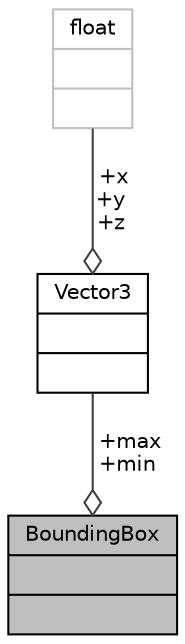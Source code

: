 digraph "BoundingBox"
{
 // LATEX_PDF_SIZE
  edge [fontname="Helvetica",fontsize="10",labelfontname="Helvetica",labelfontsize="10"];
  node [fontname="Helvetica",fontsize="10",shape=record];
  Node1 [label="{BoundingBox\n||}",height=0.2,width=0.4,color="black", fillcolor="grey75", style="filled", fontcolor="black",tooltip=" "];
  Node2 -> Node1 [color="grey25",fontsize="10",style="solid",label=" +max\n+min" ,arrowhead="odiamond",fontname="Helvetica"];
  Node2 [label="{Vector3\n||}",height=0.2,width=0.4,color="black", fillcolor="white", style="filled",URL="$structVector3.html",tooltip=" "];
  Node3 -> Node2 [color="grey25",fontsize="10",style="solid",label=" +x\n+y\n+z" ,arrowhead="odiamond",fontname="Helvetica"];
  Node3 [label="{float\n||}",height=0.2,width=0.4,color="grey75", fillcolor="white", style="filled",tooltip=" "];
}
